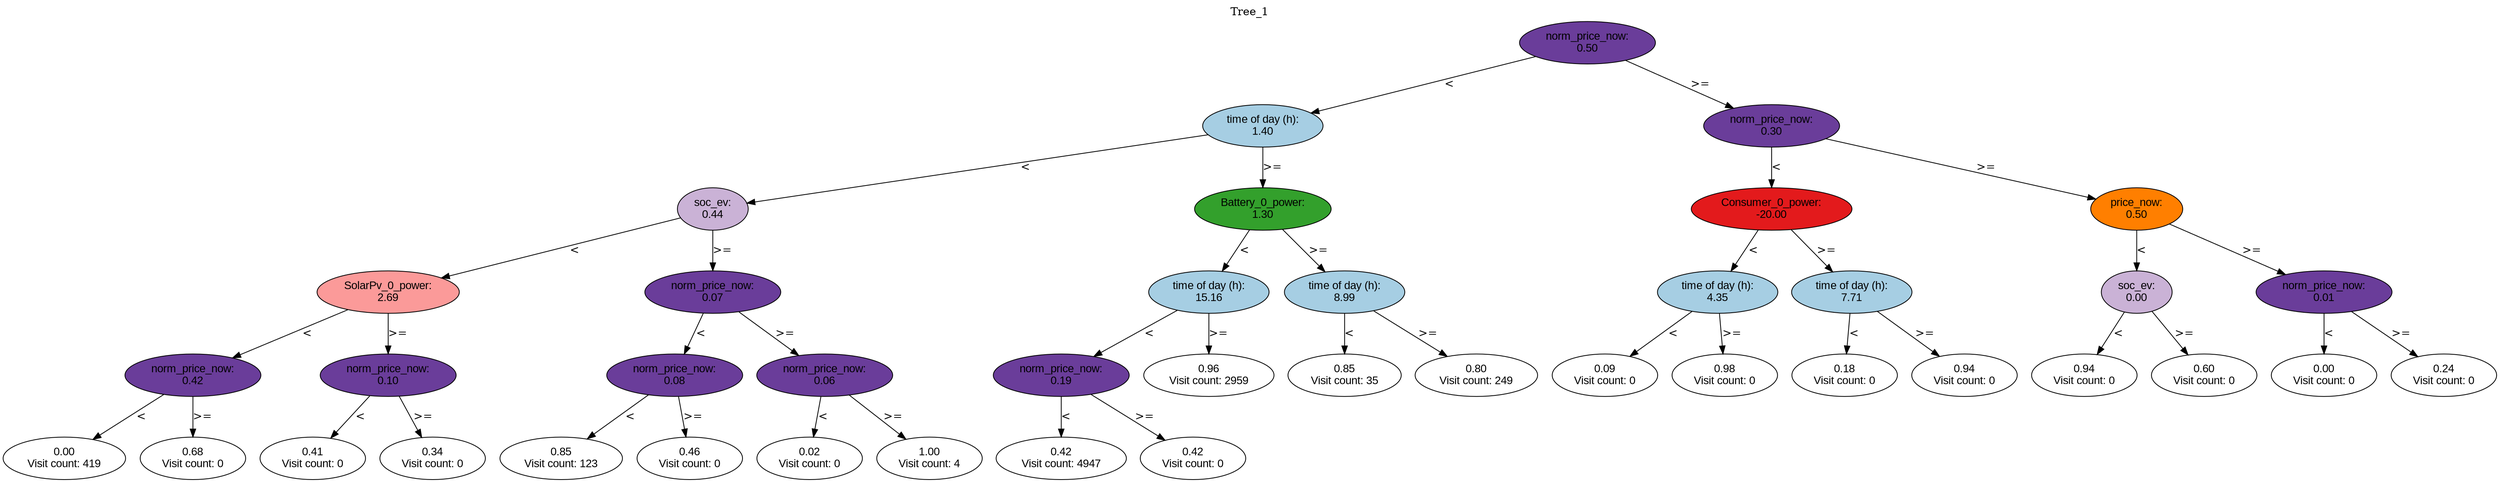 digraph BST {
    node [fontname="Arial" style=filled colorscheme=paired12];
    0 [ label = "norm_price_now:
0.50" fillcolor=10];
    1 [ label = "time of day (h):
1.40" fillcolor=1];
    2 [ label = "soc_ev:
0.44" fillcolor=9];
    3 [ label = "SolarPv_0_power:
2.69" fillcolor=5];
    4 [ label = "norm_price_now:
0.42" fillcolor=10];
    5 [ label = "0.00
Visit count: 419" fillcolor=white];
    6 [ label = "0.68
Visit count: 0" fillcolor=white];
    7 [ label = "norm_price_now:
0.10" fillcolor=10];
    8 [ label = "0.41
Visit count: 0" fillcolor=white];
    9 [ label = "0.34
Visit count: 0" fillcolor=white];
    10 [ label = "norm_price_now:
0.07" fillcolor=10];
    11 [ label = "norm_price_now:
0.08" fillcolor=10];
    12 [ label = "0.85
Visit count: 123" fillcolor=white];
    13 [ label = "0.46
Visit count: 0" fillcolor=white];
    14 [ label = "norm_price_now:
0.06" fillcolor=10];
    15 [ label = "0.02
Visit count: 0" fillcolor=white];
    16 [ label = "1.00
Visit count: 4" fillcolor=white];
    17 [ label = "Battery_0_power:
1.30" fillcolor=4];
    18 [ label = "time of day (h):
15.16" fillcolor=1];
    19 [ label = "norm_price_now:
0.19" fillcolor=10];
    20 [ label = "0.42
Visit count: 4947" fillcolor=white];
    21 [ label = "0.42
Visit count: 0" fillcolor=white];
    22 [ label = "0.96
Visit count: 2959" fillcolor=white];
    23 [ label = "time of day (h):
8.99" fillcolor=1];
    24 [ label = "0.85
Visit count: 35" fillcolor=white];
    25 [ label = "0.80
Visit count: 249" fillcolor=white];
    26 [ label = "norm_price_now:
0.30" fillcolor=10];
    27 [ label = "Consumer_0_power:
-20.00" fillcolor=6];
    28 [ label = "time of day (h):
4.35" fillcolor=1];
    29 [ label = "0.09
Visit count: 0" fillcolor=white];
    30 [ label = "0.98
Visit count: 0" fillcolor=white];
    31 [ label = "time of day (h):
7.71" fillcolor=1];
    32 [ label = "0.18
Visit count: 0" fillcolor=white];
    33 [ label = "0.94
Visit count: 0" fillcolor=white];
    34 [ label = "price_now:
0.50" fillcolor=8];
    35 [ label = "soc_ev:
0.00" fillcolor=9];
    36 [ label = "0.94
Visit count: 0" fillcolor=white];
    37 [ label = "0.60
Visit count: 0" fillcolor=white];
    38 [ label = "norm_price_now:
0.01" fillcolor=10];
    39 [ label = "0.00
Visit count: 0" fillcolor=white];
    40 [ label = "0.24
Visit count: 0" fillcolor=white];

    0  -> 1[ label = "<"];
    0  -> 26[ label = ">="];
    1  -> 2[ label = "<"];
    1  -> 17[ label = ">="];
    2  -> 3[ label = "<"];
    2  -> 10[ label = ">="];
    3  -> 4[ label = "<"];
    3  -> 7[ label = ">="];
    4  -> 5[ label = "<"];
    4  -> 6[ label = ">="];
    7  -> 8[ label = "<"];
    7  -> 9[ label = ">="];
    10  -> 11[ label = "<"];
    10  -> 14[ label = ">="];
    11  -> 12[ label = "<"];
    11  -> 13[ label = ">="];
    14  -> 15[ label = "<"];
    14  -> 16[ label = ">="];
    17  -> 18[ label = "<"];
    17  -> 23[ label = ">="];
    18  -> 19[ label = "<"];
    18  -> 22[ label = ">="];
    19  -> 20[ label = "<"];
    19  -> 21[ label = ">="];
    23  -> 24[ label = "<"];
    23  -> 25[ label = ">="];
    26  -> 27[ label = "<"];
    26  -> 34[ label = ">="];
    27  -> 28[ label = "<"];
    27  -> 31[ label = ">="];
    28  -> 29[ label = "<"];
    28  -> 30[ label = ">="];
    31  -> 32[ label = "<"];
    31  -> 33[ label = ">="];
    34  -> 35[ label = "<"];
    34  -> 38[ label = ">="];
    35  -> 36[ label = "<"];
    35  -> 37[ label = ">="];
    38  -> 39[ label = "<"];
    38  -> 40[ label = ">="];

    labelloc="t";
    label="Tree_1";
}